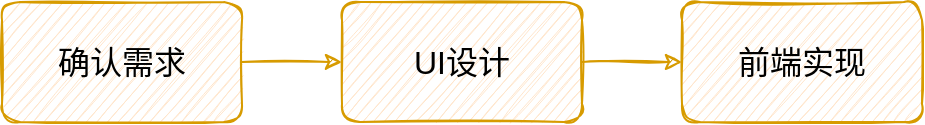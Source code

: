 <mxfile version="16.1.4" type="github">
  <diagram id="aHuz9mUgFSmH9PBUcMwU" name="第 1 页">
    <mxGraphModel dx="946" dy="614" grid="1" gridSize="10" guides="1" tooltips="1" connect="1" arrows="1" fold="1" page="1" pageScale="1" pageWidth="1169" pageHeight="827" math="0" shadow="0">
      <root>
        <mxCell id="0" />
        <mxCell id="1" parent="0" />
        <mxCell id="gr_qRga137vN5eQ9fBW_-5" value="" style="edgeStyle=orthogonalEdgeStyle;rounded=0;orthogonalLoop=1;jettySize=auto;html=1;sketch=1;fillColor=#ffe6cc;strokeColor=#d79b00;" edge="1" parent="1" source="gr_qRga137vN5eQ9fBW_-1" target="gr_qRga137vN5eQ9fBW_-4">
          <mxGeometry relative="1" as="geometry" />
        </mxCell>
        <mxCell id="gr_qRga137vN5eQ9fBW_-1" value="&lt;font style=&quot;font-size: 16px&quot;&gt;确认需求&lt;/font&gt;" style="rounded=1;whiteSpace=wrap;html=1;sketch=1;fillColor=#ffe6cc;strokeColor=#d79b00;" vertex="1" parent="1">
          <mxGeometry x="210" y="160" width="120" height="60" as="geometry" />
        </mxCell>
        <mxCell id="gr_qRga137vN5eQ9fBW_-3" value="&lt;font style=&quot;font-size: 16px&quot;&gt;前端实现&lt;/font&gt;" style="rounded=1;whiteSpace=wrap;html=1;sketch=1;fillColor=#ffe6cc;strokeColor=#d79b00;" vertex="1" parent="1">
          <mxGeometry x="550" y="160" width="120" height="60" as="geometry" />
        </mxCell>
        <mxCell id="gr_qRga137vN5eQ9fBW_-6" value="" style="edgeStyle=orthogonalEdgeStyle;rounded=0;orthogonalLoop=1;jettySize=auto;html=1;sketch=1;fillColor=#ffe6cc;strokeColor=#d79b00;" edge="1" parent="1" source="gr_qRga137vN5eQ9fBW_-4" target="gr_qRga137vN5eQ9fBW_-3">
          <mxGeometry relative="1" as="geometry" />
        </mxCell>
        <mxCell id="gr_qRga137vN5eQ9fBW_-4" value="&lt;font style=&quot;font-size: 16px&quot;&gt;UI设计&lt;/font&gt;" style="rounded=1;whiteSpace=wrap;html=1;sketch=1;fillColor=#ffe6cc;strokeColor=#d79b00;" vertex="1" parent="1">
          <mxGeometry x="380" y="160" width="120" height="60" as="geometry" />
        </mxCell>
      </root>
    </mxGraphModel>
  </diagram>
</mxfile>
